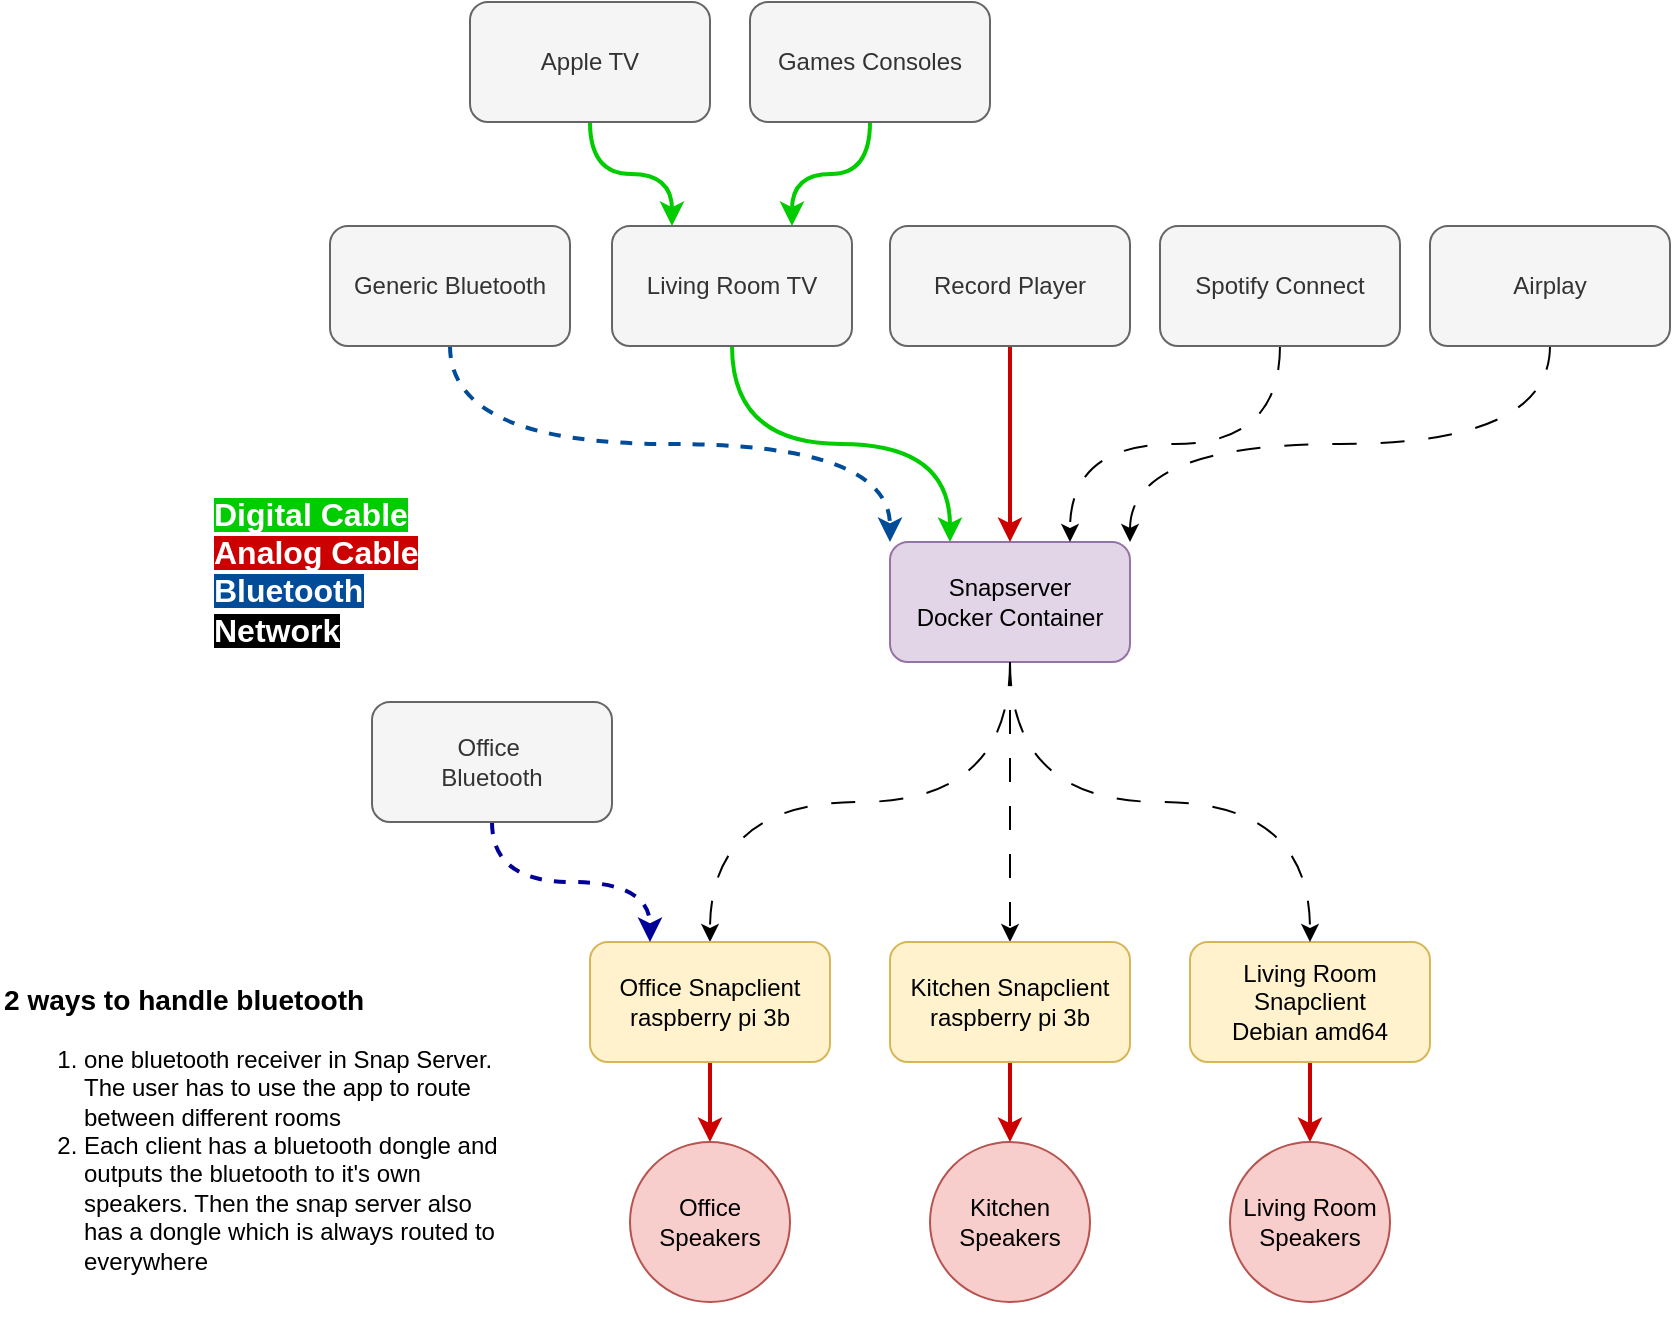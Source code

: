 <mxfile>
    <diagram id="Acjcr5bo7LB18LhPcCzB" name="Page-1">
        <mxGraphModel dx="1424" dy="1405" grid="1" gridSize="10" guides="1" tooltips="1" connect="1" arrows="1" fold="1" page="1" pageScale="1" pageWidth="850" pageHeight="1100" background="#ffffff" math="0" shadow="0">
            <root>
                <mxCell id="0"/>
                <mxCell id="1" parent="0"/>
                <mxCell id="27" style="edgeStyle=orthogonalEdgeStyle;html=1;exitX=0.5;exitY=1;exitDx=0;exitDy=0;entryX=0.5;entryY=0;entryDx=0;entryDy=0;elbow=vertical;curved=1;strokeWidth=1;dashed=1;dashPattern=12 12;" edge="1" parent="1" source="2" target="6">
                    <mxGeometry relative="1" as="geometry"/>
                </mxCell>
                <mxCell id="28" style="edgeStyle=elbowEdgeStyle;html=1;exitX=0.5;exitY=1;exitDx=0;exitDy=0;entryX=0.5;entryY=0;entryDx=0;entryDy=0;elbow=vertical;strokeWidth=1;dashed=1;dashPattern=12 12;" edge="1" parent="1" source="2" target="7">
                    <mxGeometry relative="1" as="geometry"/>
                </mxCell>
                <mxCell id="2" value="Snapserver&lt;div&gt;Docker Container&lt;/div&gt;" style="rounded=1;whiteSpace=wrap;html=1;fillColor=#e1d5e7;strokeColor=#9673a6;" vertex="1" parent="1">
                    <mxGeometry x="170" y="210" width="120" height="60" as="geometry"/>
                </mxCell>
                <mxCell id="32" style="edgeStyle=none;rounded=1;html=1;exitX=0.5;exitY=1;exitDx=0;exitDy=0;entryX=0.5;entryY=0;entryDx=0;entryDy=0;strokeColor=#CC0000;strokeWidth=2;" edge="1" parent="1" source="3" target="12">
                    <mxGeometry relative="1" as="geometry"/>
                </mxCell>
                <mxCell id="3" value="Living Room Snapclient&lt;div&gt;Debian amd64&lt;/div&gt;" style="rounded=1;whiteSpace=wrap;html=1;fillColor=#fff2cc;strokeColor=#d6b656;" vertex="1" parent="1">
                    <mxGeometry x="320" y="410" width="120" height="60" as="geometry"/>
                </mxCell>
                <mxCell id="30" style="edgeStyle=none;rounded=1;html=1;exitX=0.5;exitY=1;exitDx=0;exitDy=0;entryX=0.5;entryY=0;entryDx=0;entryDy=0;strokeColor=#CC0000;strokeWidth=2;" edge="1" parent="1" source="6" target="13">
                    <mxGeometry relative="1" as="geometry"/>
                </mxCell>
                <mxCell id="6" value="Office Snapclient&lt;div&gt;raspberry pi 3b&lt;/div&gt;" style="rounded=1;whiteSpace=wrap;html=1;fillColor=#fff2cc;strokeColor=#d6b656;" vertex="1" parent="1">
                    <mxGeometry x="20" y="410" width="120" height="60" as="geometry"/>
                </mxCell>
                <mxCell id="31" style="edgeStyle=none;rounded=1;html=1;exitX=0.5;exitY=1;exitDx=0;exitDy=0;entryX=0.5;entryY=0;entryDx=0;entryDy=0;strokeWidth=2;strokeColor=#CC0000;" edge="1" parent="1" source="7" target="14">
                    <mxGeometry relative="1" as="geometry"/>
                </mxCell>
                <mxCell id="7" value="Kitchen Snapclient&lt;div&gt;raspberry pi 3b&lt;/div&gt;" style="rounded=1;whiteSpace=wrap;html=1;fillColor=#fff2cc;strokeColor=#d6b656;" vertex="1" parent="1">
                    <mxGeometry x="170" y="410" width="120" height="60" as="geometry"/>
                </mxCell>
                <mxCell id="12" value="Living Room Speakers" style="ellipse;whiteSpace=wrap;html=1;aspect=fixed;rounded=1;fillColor=#f8cecc;strokeColor=#b85450;" vertex="1" parent="1">
                    <mxGeometry x="340" y="510" width="80" height="80" as="geometry"/>
                </mxCell>
                <mxCell id="13" value="Office Speakers" style="ellipse;whiteSpace=wrap;html=1;aspect=fixed;rounded=1;fillColor=#f8cecc;strokeColor=#b85450;" vertex="1" parent="1">
                    <mxGeometry x="40" y="510" width="80" height="80" as="geometry"/>
                </mxCell>
                <mxCell id="14" value="Kitchen Speakers" style="ellipse;whiteSpace=wrap;html=1;aspect=fixed;rounded=1;fillColor=#f8cecc;strokeColor=#b85450;" vertex="1" parent="1">
                    <mxGeometry x="190" y="510" width="80" height="80" as="geometry"/>
                </mxCell>
                <mxCell id="35" style="edgeStyle=orthogonalEdgeStyle;rounded=1;html=1;exitX=0.5;exitY=1;exitDx=0;exitDy=0;entryX=0.25;entryY=0;entryDx=0;entryDy=0;fillColor=#f5f5f5;strokeColor=#00CC00;strokeWidth=2;curved=1;" edge="1" parent="1" source="16" target="17">
                    <mxGeometry relative="1" as="geometry"/>
                </mxCell>
                <mxCell id="16" value="Apple TV" style="rounded=1;whiteSpace=wrap;html=1;fillColor=#f5f5f5;fontColor=#333333;strokeColor=#666666;" vertex="1" parent="1">
                    <mxGeometry x="-40" y="-60" width="120" height="60" as="geometry"/>
                </mxCell>
                <mxCell id="48" style="edgeStyle=orthogonalEdgeStyle;rounded=1;html=1;exitX=0.5;exitY=1;exitDx=0;exitDy=0;entryX=0.25;entryY=0;entryDx=0;entryDy=0;curved=1;strokeColor=#00CC00;strokeWidth=2;" edge="1" parent="1" source="17" target="2">
                    <mxGeometry relative="1" as="geometry"/>
                </mxCell>
                <mxCell id="17" value="Living Room TV" style="rounded=1;whiteSpace=wrap;html=1;fillColor=#f5f5f5;fontColor=#333333;strokeColor=#666666;" vertex="1" parent="1">
                    <mxGeometry x="31" y="52" width="120" height="60" as="geometry"/>
                </mxCell>
                <mxCell id="38" style="edgeStyle=orthogonalEdgeStyle;rounded=1;html=1;exitX=0.5;exitY=1;exitDx=0;exitDy=0;entryX=0.5;entryY=0;entryDx=0;entryDy=0;elbow=vertical;curved=1;strokeColor=#CC0000;strokeWidth=2;" edge="1" parent="1" source="18" target="2">
                    <mxGeometry relative="1" as="geometry"/>
                </mxCell>
                <mxCell id="18" value="Record Player" style="rounded=1;whiteSpace=wrap;html=1;fillColor=#f5f5f5;fontColor=#333333;strokeColor=#666666;" vertex="1" parent="1">
                    <mxGeometry x="170" y="52" width="120" height="60" as="geometry"/>
                </mxCell>
                <mxCell id="44" style="edgeStyle=orthogonalEdgeStyle;rounded=1;html=1;exitX=0.5;exitY=1;exitDx=0;exitDy=0;entryX=0.75;entryY=0;entryDx=0;entryDy=0;curved=1;strokeWidth=1;dashed=1;dashPattern=12 12;" edge="1" parent="1" source="19" target="2">
                    <mxGeometry relative="1" as="geometry"/>
                </mxCell>
                <mxCell id="19" value="Spotify Connect" style="rounded=1;whiteSpace=wrap;html=1;fillColor=#f5f5f5;fontColor=#333333;strokeColor=#666666;" vertex="1" parent="1">
                    <mxGeometry x="305" y="52" width="120" height="60" as="geometry"/>
                </mxCell>
                <mxCell id="46" style="edgeStyle=orthogonalEdgeStyle;rounded=1;html=1;exitX=0.5;exitY=1;exitDx=0;exitDy=0;entryX=1;entryY=0;entryDx=0;entryDy=0;curved=1;strokeWidth=1;dashed=1;dashPattern=12 12;" edge="1" parent="1" source="20" target="2">
                    <mxGeometry relative="1" as="geometry"/>
                </mxCell>
                <mxCell id="20" value="Airplay" style="rounded=1;whiteSpace=wrap;html=1;fillColor=#f5f5f5;fontColor=#333333;strokeColor=#666666;" vertex="1" parent="1">
                    <mxGeometry x="440" y="52" width="120" height="60" as="geometry"/>
                </mxCell>
                <mxCell id="33" style="edgeStyle=orthogonalEdgeStyle;rounded=1;html=1;exitX=0.5;exitY=1;exitDx=0;exitDy=0;entryX=0.25;entryY=0;entryDx=0;entryDy=0;elbow=vertical;strokeWidth=2;strokeColor=#000099;curved=1;dashed=1;" edge="1" parent="1" source="21" target="6">
                    <mxGeometry relative="1" as="geometry"/>
                </mxCell>
                <mxCell id="21" value="Office&amp;nbsp;&lt;div&gt;Bluetooth&lt;/div&gt;" style="rounded=1;whiteSpace=wrap;html=1;fillColor=#f5f5f5;fontColor=#333333;strokeColor=#666666;" vertex="1" parent="1">
                    <mxGeometry x="-89" y="290" width="120" height="60" as="geometry"/>
                </mxCell>
                <mxCell id="47" style="edgeStyle=orthogonalEdgeStyle;rounded=1;html=1;exitX=0.5;exitY=1;exitDx=0;exitDy=0;entryX=0;entryY=0;entryDx=0;entryDy=0;curved=1;strokeColor=#004C99;strokeWidth=2;dashed=1;" edge="1" parent="1" source="23" target="2">
                    <mxGeometry relative="1" as="geometry"/>
                </mxCell>
                <mxCell id="23" value="Generic Bluetooth" style="rounded=1;whiteSpace=wrap;html=1;fillColor=#f5f5f5;fontColor=#333333;strokeColor=#666666;" vertex="1" parent="1">
                    <mxGeometry x="-110" y="52" width="120" height="60" as="geometry"/>
                </mxCell>
                <mxCell id="25" value="&lt;h3&gt;2 ways to handle bluetooth&lt;/h3&gt;&lt;div&gt;&lt;ol&gt;&lt;li&gt;one bluetooth receiver in Snap Server. The user has to use the app to route between different rooms&lt;/li&gt;&lt;li&gt;Each client has a bluetooth dongle and outputs the bluetooth to it&#39;s own speakers. Then the snap server also has a dongle which is always routed to everywhere&lt;/li&gt;&lt;/ol&gt;&lt;/div&gt;" style="text;html=1;align=left;verticalAlign=top;whiteSpace=wrap;rounded=1;" vertex="1" parent="1">
                    <mxGeometry x="-275" y="410" width="250" height="190" as="geometry"/>
                </mxCell>
                <mxCell id="26" value="&lt;p style=&quot;margin-top: 0px;&quot;&gt;&lt;font style=&quot;font-size: 16px;&quot;&gt;&lt;b&gt;&lt;span style=&quot;background-color: rgb(0, 204, 0);&quot;&gt;&lt;font style=&quot;color: rgb(255, 255, 255);&quot;&gt;Digital Cable&lt;br&gt;&lt;/font&gt;&lt;/span&gt;&lt;font style=&quot;color: rgb(255, 255, 255); background-color: rgb(204, 0, 0);&quot;&gt;Analog Cable&lt;br&gt;&lt;/font&gt;&lt;span style=&quot;background-color: rgb(0, 76, 153);&quot;&gt;&lt;font style=&quot;color: rgb(255, 255, 255);&quot;&gt;Bluetooth&lt;br&gt;&lt;/font&gt;&lt;/span&gt;&lt;span style=&quot;background-color: rgb(0, 0, 0);&quot;&gt;&lt;font style=&quot;color: rgb(255, 255, 255);&quot;&gt;Network&lt;/font&gt;&lt;/span&gt;&lt;/b&gt;&lt;/font&gt;&lt;/p&gt;" style="text;html=1;whiteSpace=wrap;overflow=hidden;rounded=1;" vertex="1" parent="1">
                    <mxGeometry x="-170" y="180" width="110" height="80" as="geometry"/>
                </mxCell>
                <mxCell id="29" style="edgeStyle=orthogonalEdgeStyle;rounded=0;html=1;exitX=0.5;exitY=1;exitDx=0;exitDy=0;entryX=0.5;entryY=0;entryDx=0;entryDy=0;elbow=vertical;curved=1;strokeWidth=1;dashed=1;dashPattern=12 12;" edge="1" parent="1" source="2" target="3">
                    <mxGeometry relative="1" as="geometry"/>
                </mxCell>
                <mxCell id="51" style="edgeStyle=orthogonalEdgeStyle;rounded=1;html=1;exitX=0.5;exitY=1;exitDx=0;exitDy=0;entryX=0.75;entryY=0;entryDx=0;entryDy=0;curved=1;strokeColor=#00CC00;strokeWidth=2;" edge="1" parent="1" source="49" target="17">
                    <mxGeometry relative="1" as="geometry"/>
                </mxCell>
                <mxCell id="49" value="Games Consoles" style="rounded=1;whiteSpace=wrap;html=1;fillColor=#f5f5f5;fontColor=#333333;strokeColor=#666666;" vertex="1" parent="1">
                    <mxGeometry x="100" y="-60" width="120" height="60" as="geometry"/>
                </mxCell>
            </root>
        </mxGraphModel>
    </diagram>
</mxfile>